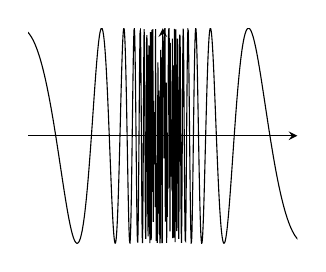 \begin{tikzpicture}
\begin{axis}[
axis y line=center,
axis x line=middle,
xmax=0.2,xmin=-0.2,
ymin=-1,ymax=1,
ticks=none,
width=5cm,
anchor=center,
]
\addplot [domain=-0.5:0.5,samples=2000] {sin(deg(1/x))};
\end{axis}
\end{tikzpicture}
